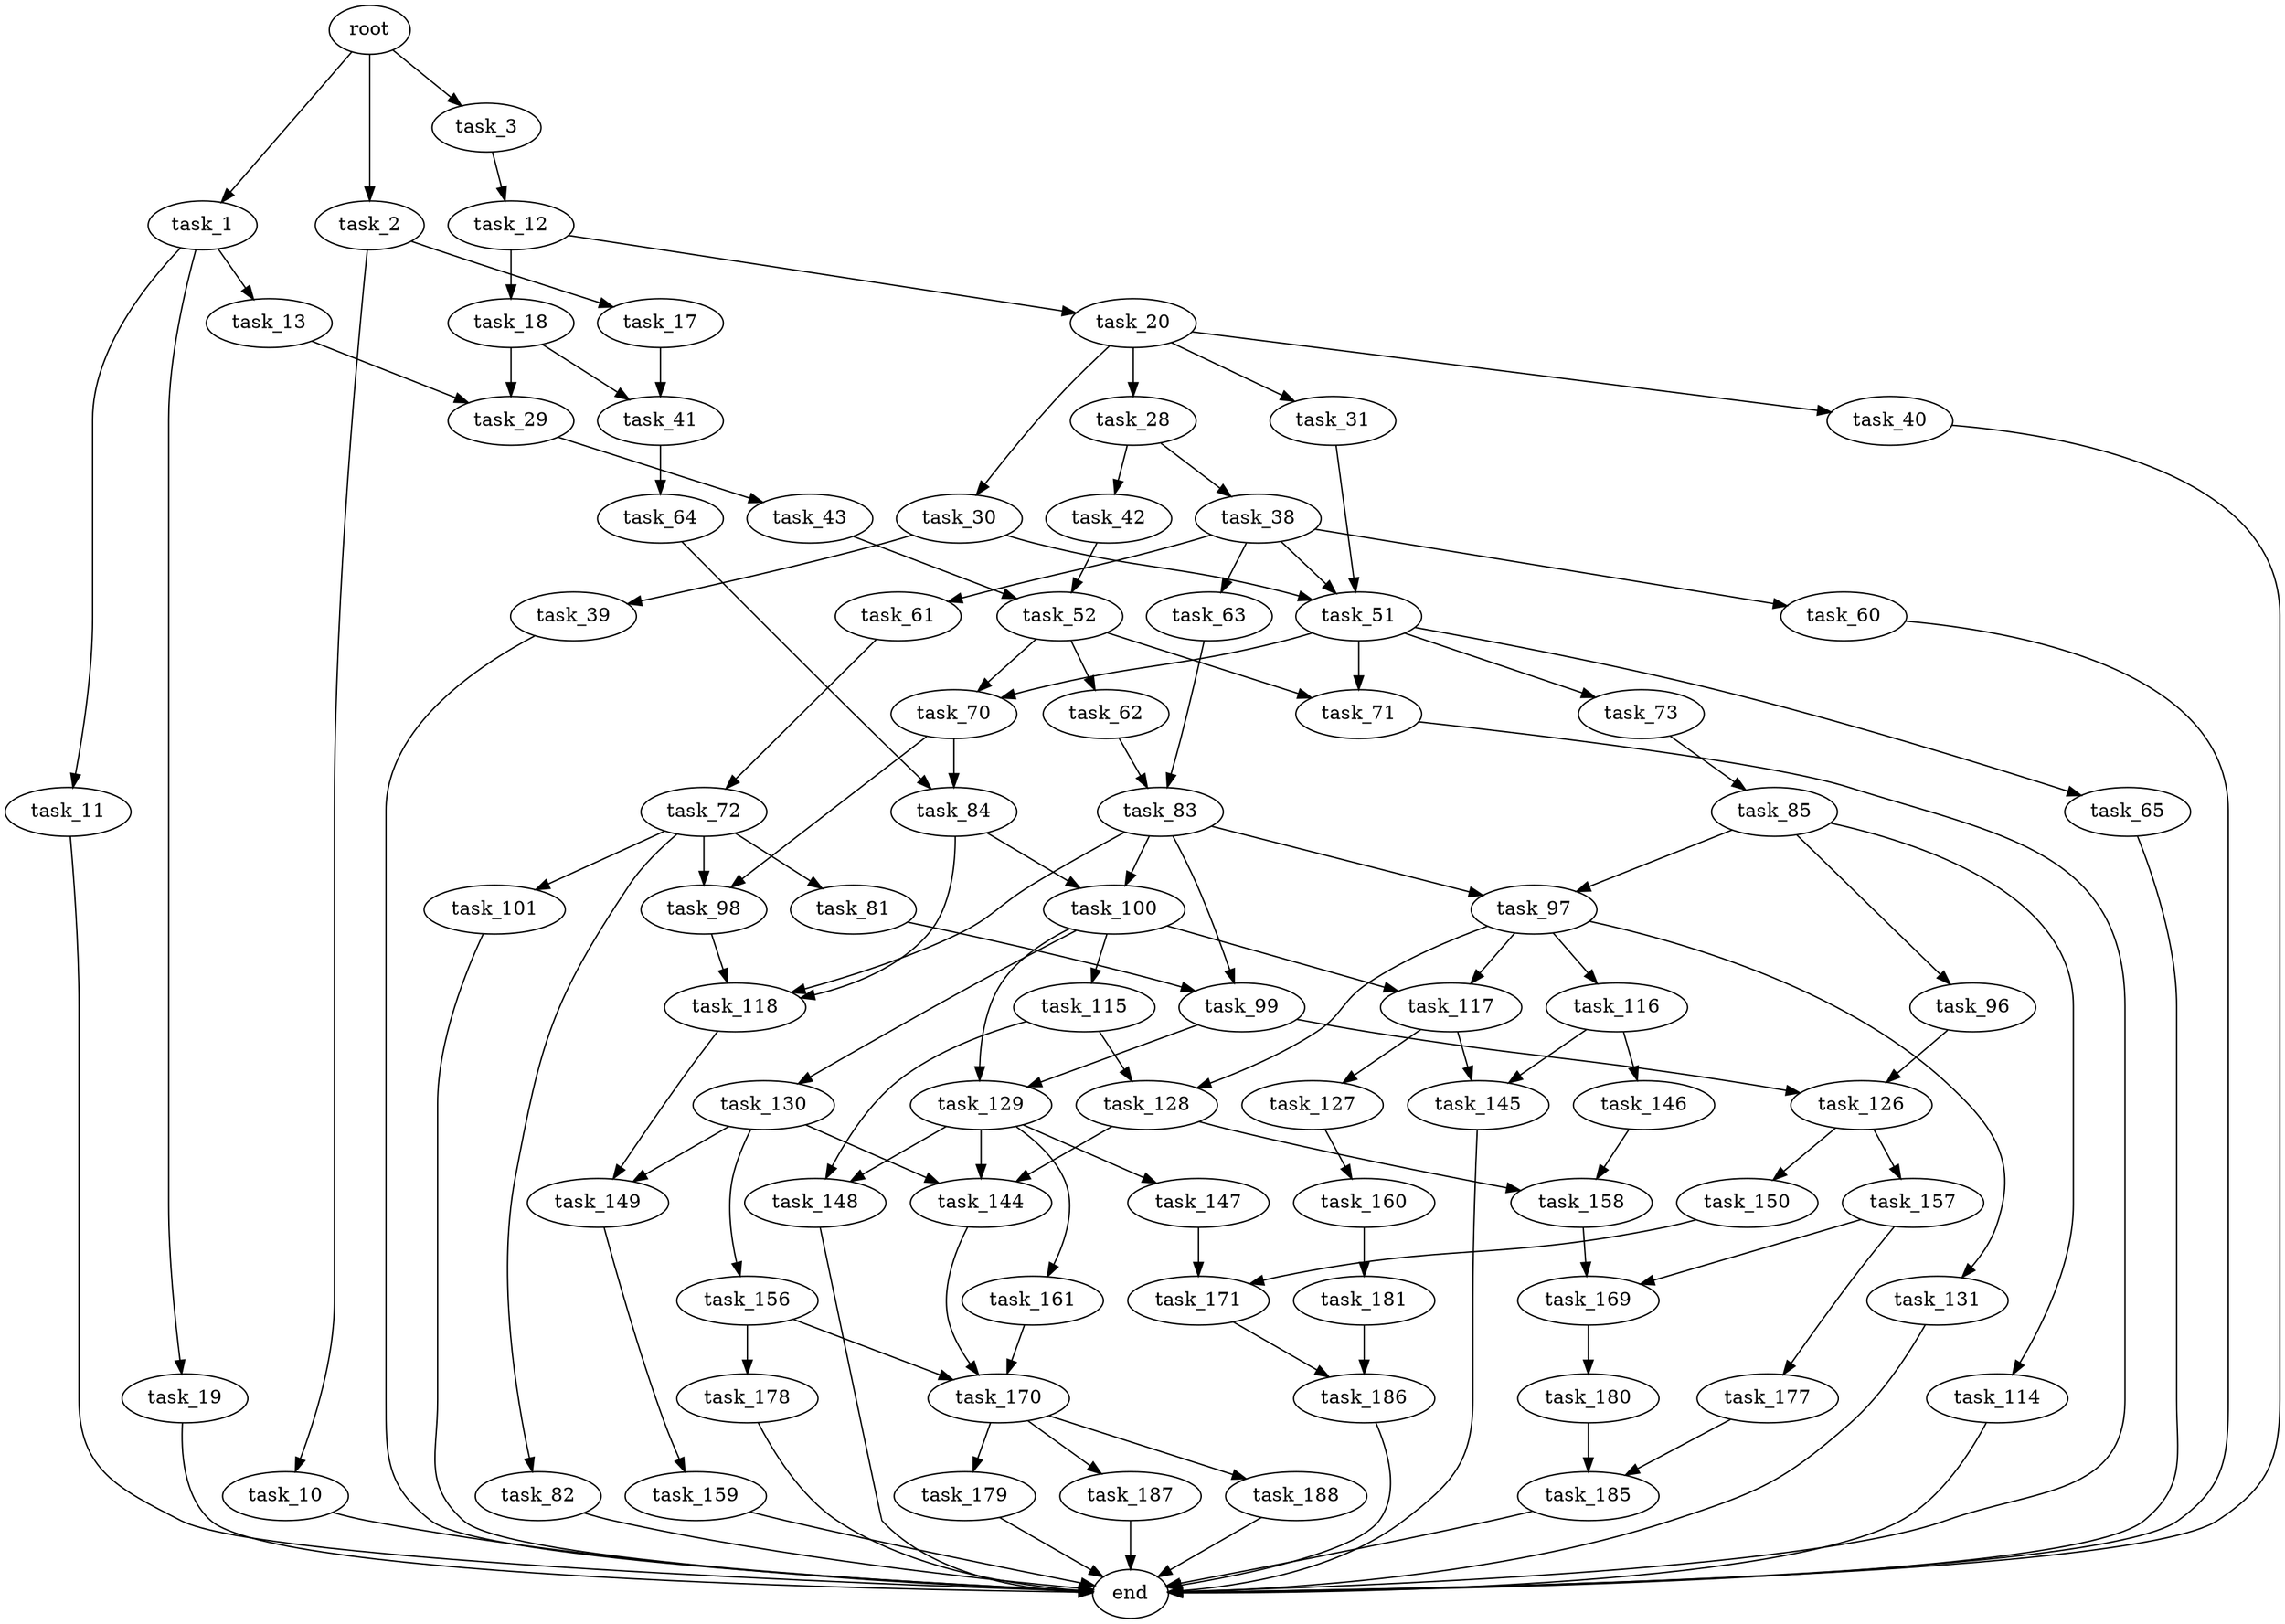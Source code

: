 digraph G {
  root [size="0.000000"];
  task_1 [size="368293445632.000000"];
  task_2 [size="68719476736.000000"];
  task_3 [size="18588508102.000000"];
  task_11 [size="1518704772.000000"];
  task_13 [size="263212462509.000000"];
  task_19 [size="21330520203.000000"];
  task_10 [size="1177523884454.000000"];
  task_17 [size="400764357811.000000"];
  task_12 [size="46094564584.000000"];
  end [size="0.000000"];
  task_18 [size="68719476736.000000"];
  task_20 [size="782757789696.000000"];
  task_29 [size="303820739871.000000"];
  task_41 [size="549755813888.000000"];
  task_28 [size="28991029248.000000"];
  task_30 [size="292687253477.000000"];
  task_31 [size="4641334096.000000"];
  task_40 [size="938613469183.000000"];
  task_38 [size="5994382812.000000"];
  task_42 [size="203433749928.000000"];
  task_43 [size="4711524570.000000"];
  task_39 [size="8589934592.000000"];
  task_51 [size="296949604790.000000"];
  task_60 [size="368293445632.000000"];
  task_61 [size="259332292193.000000"];
  task_63 [size="37871818932.000000"];
  task_64 [size="262687576370.000000"];
  task_52 [size="392548303.000000"];
  task_65 [size="231928233984.000000"];
  task_70 [size="7136037996.000000"];
  task_71 [size="10816493016.000000"];
  task_73 [size="595866511103.000000"];
  task_62 [size="12380426494.000000"];
  task_72 [size="25594633264.000000"];
  task_83 [size="231928233984.000000"];
  task_84 [size="206536023252.000000"];
  task_98 [size="245749341865.000000"];
  task_81 [size="197306502660.000000"];
  task_82 [size="549755813888.000000"];
  task_101 [size="134217728000.000000"];
  task_85 [size="549755813888.000000"];
  task_99 [size="28991029248.000000"];
  task_97 [size="247185707335.000000"];
  task_100 [size="375598805312.000000"];
  task_118 [size="11119887096.000000"];
  task_96 [size="63720969815.000000"];
  task_114 [size="18761138539.000000"];
  task_126 [size="134217728000.000000"];
  task_116 [size="8589934592.000000"];
  task_117 [size="68719476736.000000"];
  task_128 [size="608728587480.000000"];
  task_131 [size="13788418253.000000"];
  task_129 [size="160706503691.000000"];
  task_115 [size="134217728000.000000"];
  task_130 [size="70498561042.000000"];
  task_148 [size="193086701801.000000"];
  task_145 [size="1162535177.000000"];
  task_146 [size="53373110000.000000"];
  task_127 [size="1073741824000.000000"];
  task_149 [size="1320311783.000000"];
  task_150 [size="550139489699.000000"];
  task_157 [size="585049676047.000000"];
  task_160 [size="144990255168.000000"];
  task_144 [size="36509045185.000000"];
  task_158 [size="782757789696.000000"];
  task_147 [size="1073741824000.000000"];
  task_161 [size="782757789696.000000"];
  task_156 [size="2025673073.000000"];
  task_170 [size="982403034143.000000"];
  task_171 [size="28991029248.000000"];
  task_159 [size="4245367794.000000"];
  task_178 [size="191214514368.000000"];
  task_169 [size="319970601046.000000"];
  task_177 [size="655023226.000000"];
  task_181 [size="782757789696.000000"];
  task_180 [size="1073741824000.000000"];
  task_179 [size="782757789696.000000"];
  task_187 [size="68719476736.000000"];
  task_188 [size="5024662126.000000"];
  task_186 [size="231928233984.000000"];
  task_185 [size="2559989316.000000"];

  root -> task_1 [size="1.000000"];
  root -> task_2 [size="1.000000"];
  root -> task_3 [size="1.000000"];
  task_1 -> task_11 [size="411041792.000000"];
  task_1 -> task_13 [size="411041792.000000"];
  task_1 -> task_19 [size="411041792.000000"];
  task_2 -> task_10 [size="134217728.000000"];
  task_2 -> task_17 [size="134217728.000000"];
  task_3 -> task_12 [size="301989888.000000"];
  task_11 -> end [size="1.000000"];
  task_13 -> task_29 [size="209715200.000000"];
  task_19 -> end [size="1.000000"];
  task_10 -> end [size="1.000000"];
  task_17 -> task_41 [size="411041792.000000"];
  task_12 -> task_18 [size="838860800.000000"];
  task_12 -> task_20 [size="838860800.000000"];
  task_18 -> task_29 [size="134217728.000000"];
  task_18 -> task_41 [size="134217728.000000"];
  task_20 -> task_28 [size="679477248.000000"];
  task_20 -> task_30 [size="679477248.000000"];
  task_20 -> task_31 [size="679477248.000000"];
  task_20 -> task_40 [size="679477248.000000"];
  task_29 -> task_43 [size="209715200.000000"];
  task_41 -> task_64 [size="536870912.000000"];
  task_28 -> task_38 [size="75497472.000000"];
  task_28 -> task_42 [size="75497472.000000"];
  task_30 -> task_39 [size="411041792.000000"];
  task_30 -> task_51 [size="411041792.000000"];
  task_31 -> task_51 [size="301989888.000000"];
  task_40 -> end [size="1.000000"];
  task_38 -> task_51 [size="209715200.000000"];
  task_38 -> task_60 [size="209715200.000000"];
  task_38 -> task_61 [size="209715200.000000"];
  task_38 -> task_63 [size="209715200.000000"];
  task_42 -> task_52 [size="134217728.000000"];
  task_43 -> task_52 [size="134217728.000000"];
  task_39 -> end [size="1.000000"];
  task_51 -> task_65 [size="209715200.000000"];
  task_51 -> task_70 [size="209715200.000000"];
  task_51 -> task_71 [size="209715200.000000"];
  task_51 -> task_73 [size="209715200.000000"];
  task_60 -> end [size="1.000000"];
  task_61 -> task_72 [size="301989888.000000"];
  task_63 -> task_83 [size="134217728.000000"];
  task_64 -> task_84 [size="301989888.000000"];
  task_52 -> task_62 [size="33554432.000000"];
  task_52 -> task_70 [size="33554432.000000"];
  task_52 -> task_71 [size="33554432.000000"];
  task_65 -> end [size="1.000000"];
  task_70 -> task_84 [size="209715200.000000"];
  task_70 -> task_98 [size="209715200.000000"];
  task_71 -> end [size="1.000000"];
  task_73 -> task_85 [size="411041792.000000"];
  task_62 -> task_83 [size="411041792.000000"];
  task_72 -> task_81 [size="536870912.000000"];
  task_72 -> task_82 [size="536870912.000000"];
  task_72 -> task_98 [size="536870912.000000"];
  task_72 -> task_101 [size="536870912.000000"];
  task_83 -> task_97 [size="301989888.000000"];
  task_83 -> task_99 [size="301989888.000000"];
  task_83 -> task_100 [size="301989888.000000"];
  task_83 -> task_118 [size="301989888.000000"];
  task_84 -> task_100 [size="536870912.000000"];
  task_84 -> task_118 [size="536870912.000000"];
  task_98 -> task_118 [size="411041792.000000"];
  task_81 -> task_99 [size="679477248.000000"];
  task_82 -> end [size="1.000000"];
  task_101 -> end [size="1.000000"];
  task_85 -> task_96 [size="536870912.000000"];
  task_85 -> task_97 [size="536870912.000000"];
  task_85 -> task_114 [size="536870912.000000"];
  task_99 -> task_126 [size="75497472.000000"];
  task_99 -> task_129 [size="75497472.000000"];
  task_97 -> task_116 [size="838860800.000000"];
  task_97 -> task_117 [size="838860800.000000"];
  task_97 -> task_128 [size="838860800.000000"];
  task_97 -> task_131 [size="838860800.000000"];
  task_100 -> task_115 [size="838860800.000000"];
  task_100 -> task_117 [size="838860800.000000"];
  task_100 -> task_129 [size="838860800.000000"];
  task_100 -> task_130 [size="838860800.000000"];
  task_118 -> task_149 [size="209715200.000000"];
  task_96 -> task_126 [size="75497472.000000"];
  task_114 -> end [size="1.000000"];
  task_126 -> task_150 [size="209715200.000000"];
  task_126 -> task_157 [size="209715200.000000"];
  task_116 -> task_145 [size="33554432.000000"];
  task_116 -> task_146 [size="33554432.000000"];
  task_117 -> task_127 [size="134217728.000000"];
  task_117 -> task_145 [size="134217728.000000"];
  task_128 -> task_144 [size="536870912.000000"];
  task_128 -> task_158 [size="536870912.000000"];
  task_131 -> end [size="1.000000"];
  task_129 -> task_144 [size="301989888.000000"];
  task_129 -> task_147 [size="301989888.000000"];
  task_129 -> task_148 [size="301989888.000000"];
  task_129 -> task_161 [size="301989888.000000"];
  task_115 -> task_128 [size="209715200.000000"];
  task_115 -> task_148 [size="209715200.000000"];
  task_130 -> task_144 [size="75497472.000000"];
  task_130 -> task_149 [size="75497472.000000"];
  task_130 -> task_156 [size="75497472.000000"];
  task_148 -> end [size="1.000000"];
  task_145 -> end [size="1.000000"];
  task_146 -> task_158 [size="209715200.000000"];
  task_127 -> task_160 [size="838860800.000000"];
  task_149 -> task_159 [size="75497472.000000"];
  task_150 -> task_171 [size="411041792.000000"];
  task_157 -> task_169 [size="411041792.000000"];
  task_157 -> task_177 [size="411041792.000000"];
  task_160 -> task_181 [size="134217728.000000"];
  task_144 -> task_170 [size="679477248.000000"];
  task_158 -> task_169 [size="679477248.000000"];
  task_147 -> task_171 [size="838860800.000000"];
  task_161 -> task_170 [size="679477248.000000"];
  task_156 -> task_170 [size="33554432.000000"];
  task_156 -> task_178 [size="33554432.000000"];
  task_170 -> task_179 [size="679477248.000000"];
  task_170 -> task_187 [size="679477248.000000"];
  task_170 -> task_188 [size="679477248.000000"];
  task_171 -> task_186 [size="75497472.000000"];
  task_159 -> end [size="1.000000"];
  task_178 -> end [size="1.000000"];
  task_169 -> task_180 [size="301989888.000000"];
  task_177 -> task_185 [size="75497472.000000"];
  task_181 -> task_186 [size="679477248.000000"];
  task_180 -> task_185 [size="838860800.000000"];
  task_179 -> end [size="1.000000"];
  task_187 -> end [size="1.000000"];
  task_188 -> end [size="1.000000"];
  task_186 -> end [size="1.000000"];
  task_185 -> end [size="1.000000"];
}

